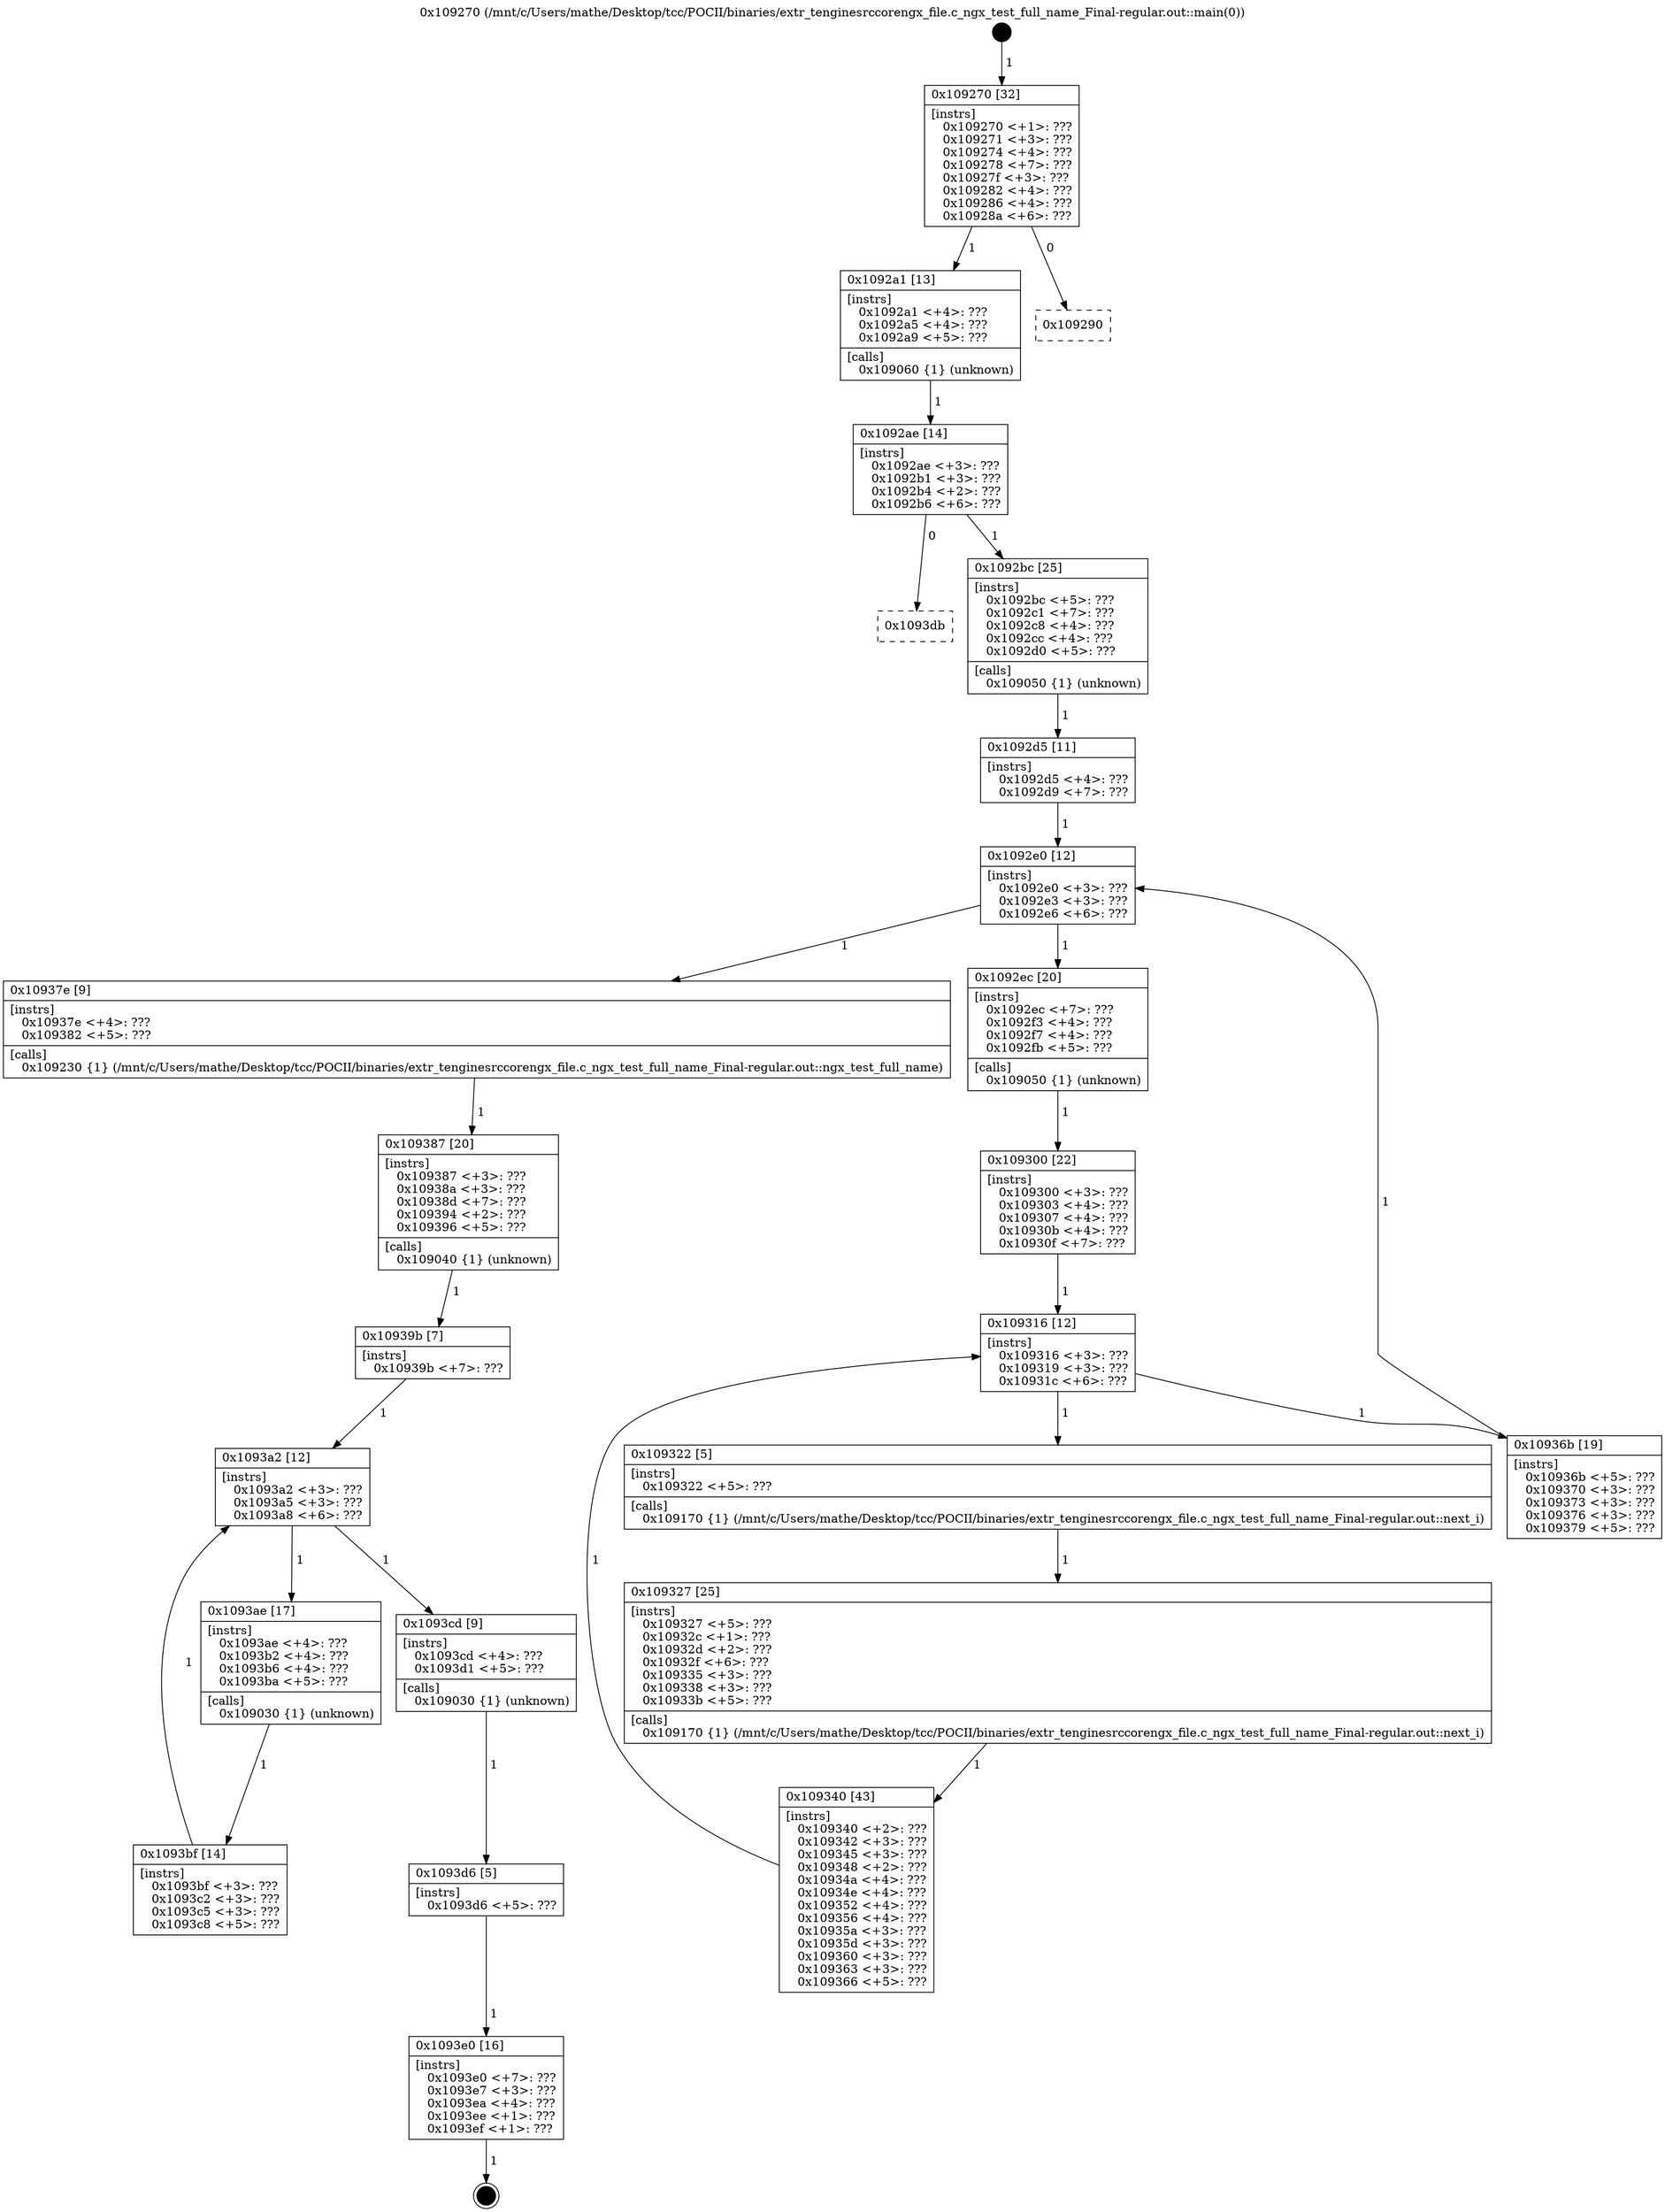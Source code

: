 digraph "0x109270" {
  label = "0x109270 (/mnt/c/Users/mathe/Desktop/tcc/POCII/binaries/extr_tenginesrccorengx_file.c_ngx_test_full_name_Final-regular.out::main(0))"
  labelloc = "t"
  node[shape=record]

  Entry [label="",width=0.3,height=0.3,shape=circle,fillcolor=black,style=filled]
  "0x109270" [label="{
     0x109270 [32]\l
     | [instrs]\l
     &nbsp;&nbsp;0x109270 \<+1\>: ???\l
     &nbsp;&nbsp;0x109271 \<+3\>: ???\l
     &nbsp;&nbsp;0x109274 \<+4\>: ???\l
     &nbsp;&nbsp;0x109278 \<+7\>: ???\l
     &nbsp;&nbsp;0x10927f \<+3\>: ???\l
     &nbsp;&nbsp;0x109282 \<+4\>: ???\l
     &nbsp;&nbsp;0x109286 \<+4\>: ???\l
     &nbsp;&nbsp;0x10928a \<+6\>: ???\l
  }"]
  "0x1092a1" [label="{
     0x1092a1 [13]\l
     | [instrs]\l
     &nbsp;&nbsp;0x1092a1 \<+4\>: ???\l
     &nbsp;&nbsp;0x1092a5 \<+4\>: ???\l
     &nbsp;&nbsp;0x1092a9 \<+5\>: ???\l
     | [calls]\l
     &nbsp;&nbsp;0x109060 \{1\} (unknown)\l
  }"]
  "0x109290" [label="{
     0x109290\l
  }", style=dashed]
  "0x1092ae" [label="{
     0x1092ae [14]\l
     | [instrs]\l
     &nbsp;&nbsp;0x1092ae \<+3\>: ???\l
     &nbsp;&nbsp;0x1092b1 \<+3\>: ???\l
     &nbsp;&nbsp;0x1092b4 \<+2\>: ???\l
     &nbsp;&nbsp;0x1092b6 \<+6\>: ???\l
  }"]
  "0x1093db" [label="{
     0x1093db\l
  }", style=dashed]
  "0x1092bc" [label="{
     0x1092bc [25]\l
     | [instrs]\l
     &nbsp;&nbsp;0x1092bc \<+5\>: ???\l
     &nbsp;&nbsp;0x1092c1 \<+7\>: ???\l
     &nbsp;&nbsp;0x1092c8 \<+4\>: ???\l
     &nbsp;&nbsp;0x1092cc \<+4\>: ???\l
     &nbsp;&nbsp;0x1092d0 \<+5\>: ???\l
     | [calls]\l
     &nbsp;&nbsp;0x109050 \{1\} (unknown)\l
  }"]
  Exit [label="",width=0.3,height=0.3,shape=circle,fillcolor=black,style=filled,peripheries=2]
  "0x1092e0" [label="{
     0x1092e0 [12]\l
     | [instrs]\l
     &nbsp;&nbsp;0x1092e0 \<+3\>: ???\l
     &nbsp;&nbsp;0x1092e3 \<+3\>: ???\l
     &nbsp;&nbsp;0x1092e6 \<+6\>: ???\l
  }"]
  "0x10937e" [label="{
     0x10937e [9]\l
     | [instrs]\l
     &nbsp;&nbsp;0x10937e \<+4\>: ???\l
     &nbsp;&nbsp;0x109382 \<+5\>: ???\l
     | [calls]\l
     &nbsp;&nbsp;0x109230 \{1\} (/mnt/c/Users/mathe/Desktop/tcc/POCII/binaries/extr_tenginesrccorengx_file.c_ngx_test_full_name_Final-regular.out::ngx_test_full_name)\l
  }"]
  "0x1092ec" [label="{
     0x1092ec [20]\l
     | [instrs]\l
     &nbsp;&nbsp;0x1092ec \<+7\>: ???\l
     &nbsp;&nbsp;0x1092f3 \<+4\>: ???\l
     &nbsp;&nbsp;0x1092f7 \<+4\>: ???\l
     &nbsp;&nbsp;0x1092fb \<+5\>: ???\l
     | [calls]\l
     &nbsp;&nbsp;0x109050 \{1\} (unknown)\l
  }"]
  "0x109316" [label="{
     0x109316 [12]\l
     | [instrs]\l
     &nbsp;&nbsp;0x109316 \<+3\>: ???\l
     &nbsp;&nbsp;0x109319 \<+3\>: ???\l
     &nbsp;&nbsp;0x10931c \<+6\>: ???\l
  }"]
  "0x10936b" [label="{
     0x10936b [19]\l
     | [instrs]\l
     &nbsp;&nbsp;0x10936b \<+5\>: ???\l
     &nbsp;&nbsp;0x109370 \<+3\>: ???\l
     &nbsp;&nbsp;0x109373 \<+3\>: ???\l
     &nbsp;&nbsp;0x109376 \<+3\>: ???\l
     &nbsp;&nbsp;0x109379 \<+5\>: ???\l
  }"]
  "0x109322" [label="{
     0x109322 [5]\l
     | [instrs]\l
     &nbsp;&nbsp;0x109322 \<+5\>: ???\l
     | [calls]\l
     &nbsp;&nbsp;0x109170 \{1\} (/mnt/c/Users/mathe/Desktop/tcc/POCII/binaries/extr_tenginesrccorengx_file.c_ngx_test_full_name_Final-regular.out::next_i)\l
  }"]
  "0x109327" [label="{
     0x109327 [25]\l
     | [instrs]\l
     &nbsp;&nbsp;0x109327 \<+5\>: ???\l
     &nbsp;&nbsp;0x10932c \<+1\>: ???\l
     &nbsp;&nbsp;0x10932d \<+2\>: ???\l
     &nbsp;&nbsp;0x10932f \<+6\>: ???\l
     &nbsp;&nbsp;0x109335 \<+3\>: ???\l
     &nbsp;&nbsp;0x109338 \<+3\>: ???\l
     &nbsp;&nbsp;0x10933b \<+5\>: ???\l
     | [calls]\l
     &nbsp;&nbsp;0x109170 \{1\} (/mnt/c/Users/mathe/Desktop/tcc/POCII/binaries/extr_tenginesrccorengx_file.c_ngx_test_full_name_Final-regular.out::next_i)\l
  }"]
  "0x109340" [label="{
     0x109340 [43]\l
     | [instrs]\l
     &nbsp;&nbsp;0x109340 \<+2\>: ???\l
     &nbsp;&nbsp;0x109342 \<+3\>: ???\l
     &nbsp;&nbsp;0x109345 \<+3\>: ???\l
     &nbsp;&nbsp;0x109348 \<+2\>: ???\l
     &nbsp;&nbsp;0x10934a \<+4\>: ???\l
     &nbsp;&nbsp;0x10934e \<+4\>: ???\l
     &nbsp;&nbsp;0x109352 \<+4\>: ???\l
     &nbsp;&nbsp;0x109356 \<+4\>: ???\l
     &nbsp;&nbsp;0x10935a \<+3\>: ???\l
     &nbsp;&nbsp;0x10935d \<+3\>: ???\l
     &nbsp;&nbsp;0x109360 \<+3\>: ???\l
     &nbsp;&nbsp;0x109363 \<+3\>: ???\l
     &nbsp;&nbsp;0x109366 \<+5\>: ???\l
  }"]
  "0x109300" [label="{
     0x109300 [22]\l
     | [instrs]\l
     &nbsp;&nbsp;0x109300 \<+3\>: ???\l
     &nbsp;&nbsp;0x109303 \<+4\>: ???\l
     &nbsp;&nbsp;0x109307 \<+4\>: ???\l
     &nbsp;&nbsp;0x10930b \<+4\>: ???\l
     &nbsp;&nbsp;0x10930f \<+7\>: ???\l
  }"]
  "0x1093e0" [label="{
     0x1093e0 [16]\l
     | [instrs]\l
     &nbsp;&nbsp;0x1093e0 \<+7\>: ???\l
     &nbsp;&nbsp;0x1093e7 \<+3\>: ???\l
     &nbsp;&nbsp;0x1093ea \<+4\>: ???\l
     &nbsp;&nbsp;0x1093ee \<+1\>: ???\l
     &nbsp;&nbsp;0x1093ef \<+1\>: ???\l
  }"]
  "0x1092d5" [label="{
     0x1092d5 [11]\l
     | [instrs]\l
     &nbsp;&nbsp;0x1092d5 \<+4\>: ???\l
     &nbsp;&nbsp;0x1092d9 \<+7\>: ???\l
  }"]
  "0x109387" [label="{
     0x109387 [20]\l
     | [instrs]\l
     &nbsp;&nbsp;0x109387 \<+3\>: ???\l
     &nbsp;&nbsp;0x10938a \<+3\>: ???\l
     &nbsp;&nbsp;0x10938d \<+7\>: ???\l
     &nbsp;&nbsp;0x109394 \<+2\>: ???\l
     &nbsp;&nbsp;0x109396 \<+5\>: ???\l
     | [calls]\l
     &nbsp;&nbsp;0x109040 \{1\} (unknown)\l
  }"]
  "0x1093a2" [label="{
     0x1093a2 [12]\l
     | [instrs]\l
     &nbsp;&nbsp;0x1093a2 \<+3\>: ???\l
     &nbsp;&nbsp;0x1093a5 \<+3\>: ???\l
     &nbsp;&nbsp;0x1093a8 \<+6\>: ???\l
  }"]
  "0x1093cd" [label="{
     0x1093cd [9]\l
     | [instrs]\l
     &nbsp;&nbsp;0x1093cd \<+4\>: ???\l
     &nbsp;&nbsp;0x1093d1 \<+5\>: ???\l
     | [calls]\l
     &nbsp;&nbsp;0x109030 \{1\} (unknown)\l
  }"]
  "0x1093ae" [label="{
     0x1093ae [17]\l
     | [instrs]\l
     &nbsp;&nbsp;0x1093ae \<+4\>: ???\l
     &nbsp;&nbsp;0x1093b2 \<+4\>: ???\l
     &nbsp;&nbsp;0x1093b6 \<+4\>: ???\l
     &nbsp;&nbsp;0x1093ba \<+5\>: ???\l
     | [calls]\l
     &nbsp;&nbsp;0x109030 \{1\} (unknown)\l
  }"]
  "0x1093bf" [label="{
     0x1093bf [14]\l
     | [instrs]\l
     &nbsp;&nbsp;0x1093bf \<+3\>: ???\l
     &nbsp;&nbsp;0x1093c2 \<+3\>: ???\l
     &nbsp;&nbsp;0x1093c5 \<+3\>: ???\l
     &nbsp;&nbsp;0x1093c8 \<+5\>: ???\l
  }"]
  "0x10939b" [label="{
     0x10939b [7]\l
     | [instrs]\l
     &nbsp;&nbsp;0x10939b \<+7\>: ???\l
  }"]
  "0x1093d6" [label="{
     0x1093d6 [5]\l
     | [instrs]\l
     &nbsp;&nbsp;0x1093d6 \<+5\>: ???\l
  }"]
  Entry -> "0x109270" [label=" 1"]
  "0x109270" -> "0x1092a1" [label=" 1"]
  "0x109270" -> "0x109290" [label=" 0"]
  "0x1092a1" -> "0x1092ae" [label=" 1"]
  "0x1092ae" -> "0x1093db" [label=" 0"]
  "0x1092ae" -> "0x1092bc" [label=" 1"]
  "0x1093e0" -> Exit [label=" 1"]
  "0x1092bc" -> "0x1092d5" [label=" 1"]
  "0x1092e0" -> "0x10937e" [label=" 1"]
  "0x1092e0" -> "0x1092ec" [label=" 1"]
  "0x1092ec" -> "0x109300" [label=" 1"]
  "0x109316" -> "0x10936b" [label=" 1"]
  "0x109316" -> "0x109322" [label=" 1"]
  "0x109322" -> "0x109327" [label=" 1"]
  "0x109327" -> "0x109340" [label=" 1"]
  "0x109300" -> "0x109316" [label=" 1"]
  "0x109340" -> "0x109316" [label=" 1"]
  "0x1093d6" -> "0x1093e0" [label=" 1"]
  "0x1092d5" -> "0x1092e0" [label=" 1"]
  "0x10936b" -> "0x1092e0" [label=" 1"]
  "0x10937e" -> "0x109387" [label=" 1"]
  "0x109387" -> "0x10939b" [label=" 1"]
  "0x1093a2" -> "0x1093cd" [label=" 1"]
  "0x1093a2" -> "0x1093ae" [label=" 1"]
  "0x1093ae" -> "0x1093bf" [label=" 1"]
  "0x10939b" -> "0x1093a2" [label=" 1"]
  "0x1093bf" -> "0x1093a2" [label=" 1"]
  "0x1093cd" -> "0x1093d6" [label=" 1"]
}
